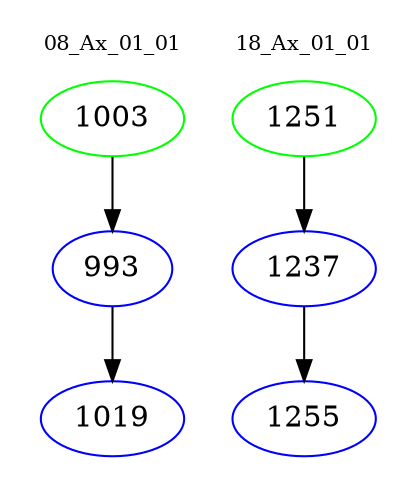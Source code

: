 digraph{
subgraph cluster_0 {
color = white
label = "08_Ax_01_01";
fontsize=10;
T0_1003 [label="1003", color="green"]
T0_1003 -> T0_993 [color="black"]
T0_993 [label="993", color="blue"]
T0_993 -> T0_1019 [color="black"]
T0_1019 [label="1019", color="blue"]
}
subgraph cluster_1 {
color = white
label = "18_Ax_01_01";
fontsize=10;
T1_1251 [label="1251", color="green"]
T1_1251 -> T1_1237 [color="black"]
T1_1237 [label="1237", color="blue"]
T1_1237 -> T1_1255 [color="black"]
T1_1255 [label="1255", color="blue"]
}
}
